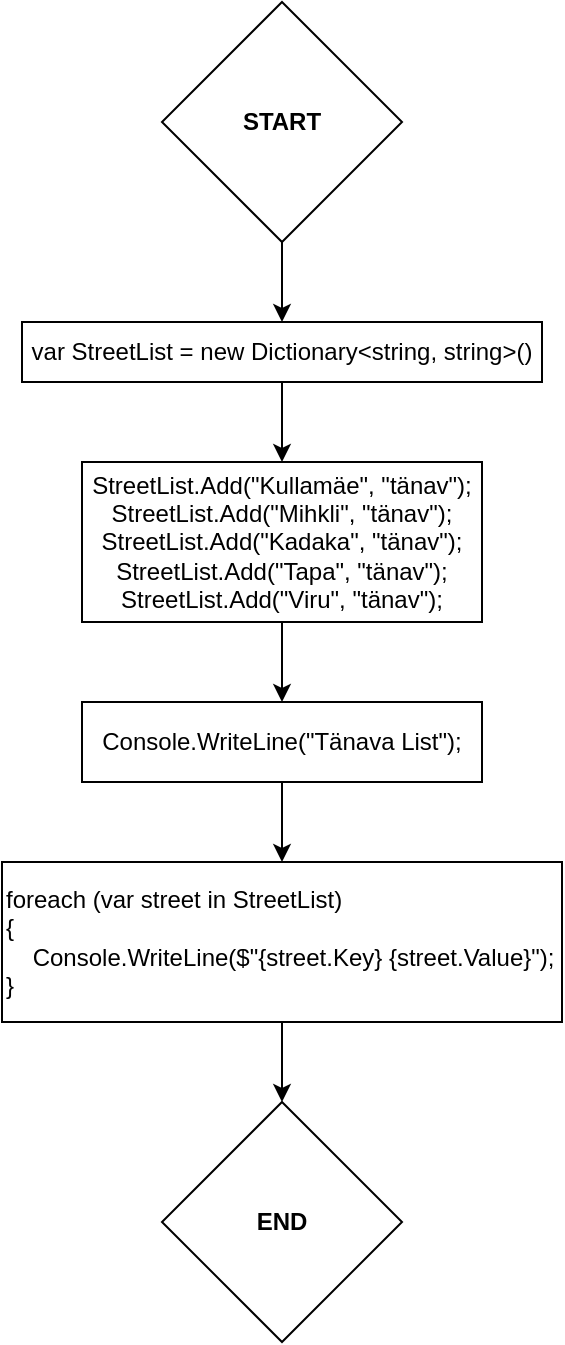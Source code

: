<mxfile version="20.8.20" type="github">
  <diagram name="Leht-1" id="CPnrrl5EwECFKB0dTsxA">
    <mxGraphModel dx="891" dy="1151" grid="1" gridSize="10" guides="1" tooltips="1" connect="1" arrows="1" fold="1" page="1" pageScale="1" pageWidth="827" pageHeight="1169" math="0" shadow="0">
      <root>
        <mxCell id="0" />
        <mxCell id="1" parent="0" />
        <mxCell id="vIRj2G_M8DmVNi-PBpHt-6" style="edgeStyle=orthogonalEdgeStyle;rounded=0;orthogonalLoop=1;jettySize=auto;html=1;" edge="1" parent="1" source="vIRj2G_M8DmVNi-PBpHt-1" target="vIRj2G_M8DmVNi-PBpHt-2">
          <mxGeometry relative="1" as="geometry" />
        </mxCell>
        <mxCell id="vIRj2G_M8DmVNi-PBpHt-1" value="var StreetList = new Dictionary&amp;lt;string, string&amp;gt;()" style="rounded=0;whiteSpace=wrap;html=1;" vertex="1" parent="1">
          <mxGeometry x="210" y="320" width="260" height="30" as="geometry" />
        </mxCell>
        <mxCell id="vIRj2G_M8DmVNi-PBpHt-7" style="edgeStyle=orthogonalEdgeStyle;rounded=0;orthogonalLoop=1;jettySize=auto;html=1;entryX=0.5;entryY=0;entryDx=0;entryDy=0;" edge="1" parent="1" source="vIRj2G_M8DmVNi-PBpHt-2" target="vIRj2G_M8DmVNi-PBpHt-3">
          <mxGeometry relative="1" as="geometry" />
        </mxCell>
        <mxCell id="vIRj2G_M8DmVNi-PBpHt-2" value="StreetList.Add(&quot;Kullamäe&quot;, &quot;tänav&quot;);&lt;br&gt;StreetList.Add(&quot;Mihkli&quot;, &quot;tänav&quot;);&lt;br&gt;StreetList.Add(&quot;Kadaka&quot;, &quot;tänav&quot;);&lt;br&gt;StreetList.Add(&quot;Tapa&quot;, &quot;tänav&quot;);&lt;br&gt;StreetList.Add(&quot;Viru&quot;, &quot;tänav&quot;);" style="whiteSpace=wrap;html=1;align=center;" vertex="1" parent="1">
          <mxGeometry x="240" y="390" width="200" height="80" as="geometry" />
        </mxCell>
        <mxCell id="vIRj2G_M8DmVNi-PBpHt-11" style="edgeStyle=orthogonalEdgeStyle;rounded=0;orthogonalLoop=1;jettySize=auto;html=1;entryX=0.5;entryY=0;entryDx=0;entryDy=0;" edge="1" parent="1" source="vIRj2G_M8DmVNi-PBpHt-3" target="vIRj2G_M8DmVNi-PBpHt-8">
          <mxGeometry relative="1" as="geometry" />
        </mxCell>
        <mxCell id="vIRj2G_M8DmVNi-PBpHt-3" value="Console.WriteLine(&quot;Tänava List&quot;);" style="whiteSpace=wrap;html=1;" vertex="1" parent="1">
          <mxGeometry x="240" y="510" width="200" height="40" as="geometry" />
        </mxCell>
        <mxCell id="vIRj2G_M8DmVNi-PBpHt-10" style="edgeStyle=orthogonalEdgeStyle;rounded=0;orthogonalLoop=1;jettySize=auto;html=1;entryX=0.5;entryY=0;entryDx=0;entryDy=0;" edge="1" parent="1" source="vIRj2G_M8DmVNi-PBpHt-4" target="vIRj2G_M8DmVNi-PBpHt-1">
          <mxGeometry relative="1" as="geometry" />
        </mxCell>
        <mxCell id="vIRj2G_M8DmVNi-PBpHt-4" value="START" style="rhombus;whiteSpace=wrap;html=1;fontStyle=1" vertex="1" parent="1">
          <mxGeometry x="280" y="160" width="120" height="120" as="geometry" />
        </mxCell>
        <mxCell id="vIRj2G_M8DmVNi-PBpHt-5" value="END" style="rhombus;whiteSpace=wrap;html=1;fontStyle=1" vertex="1" parent="1">
          <mxGeometry x="280" y="710" width="120" height="120" as="geometry" />
        </mxCell>
        <mxCell id="vIRj2G_M8DmVNi-PBpHt-12" style="edgeStyle=orthogonalEdgeStyle;rounded=0;orthogonalLoop=1;jettySize=auto;html=1;" edge="1" parent="1" source="vIRj2G_M8DmVNi-PBpHt-8" target="vIRj2G_M8DmVNi-PBpHt-5">
          <mxGeometry relative="1" as="geometry" />
        </mxCell>
        <mxCell id="vIRj2G_M8DmVNi-PBpHt-8" value="foreach (var street in StreetList)&lt;br&gt;{&lt;br&gt;&amp;nbsp;&amp;nbsp; &amp;nbsp;Console.WriteLine($&quot;{street.Key} {street.Value}&quot;);&lt;br&gt;&lt;div&gt;}&lt;br&gt;&lt;/div&gt;" style="whiteSpace=wrap;html=1;align=left;" vertex="1" parent="1">
          <mxGeometry x="200" y="590" width="280" height="80" as="geometry" />
        </mxCell>
      </root>
    </mxGraphModel>
  </diagram>
</mxfile>
